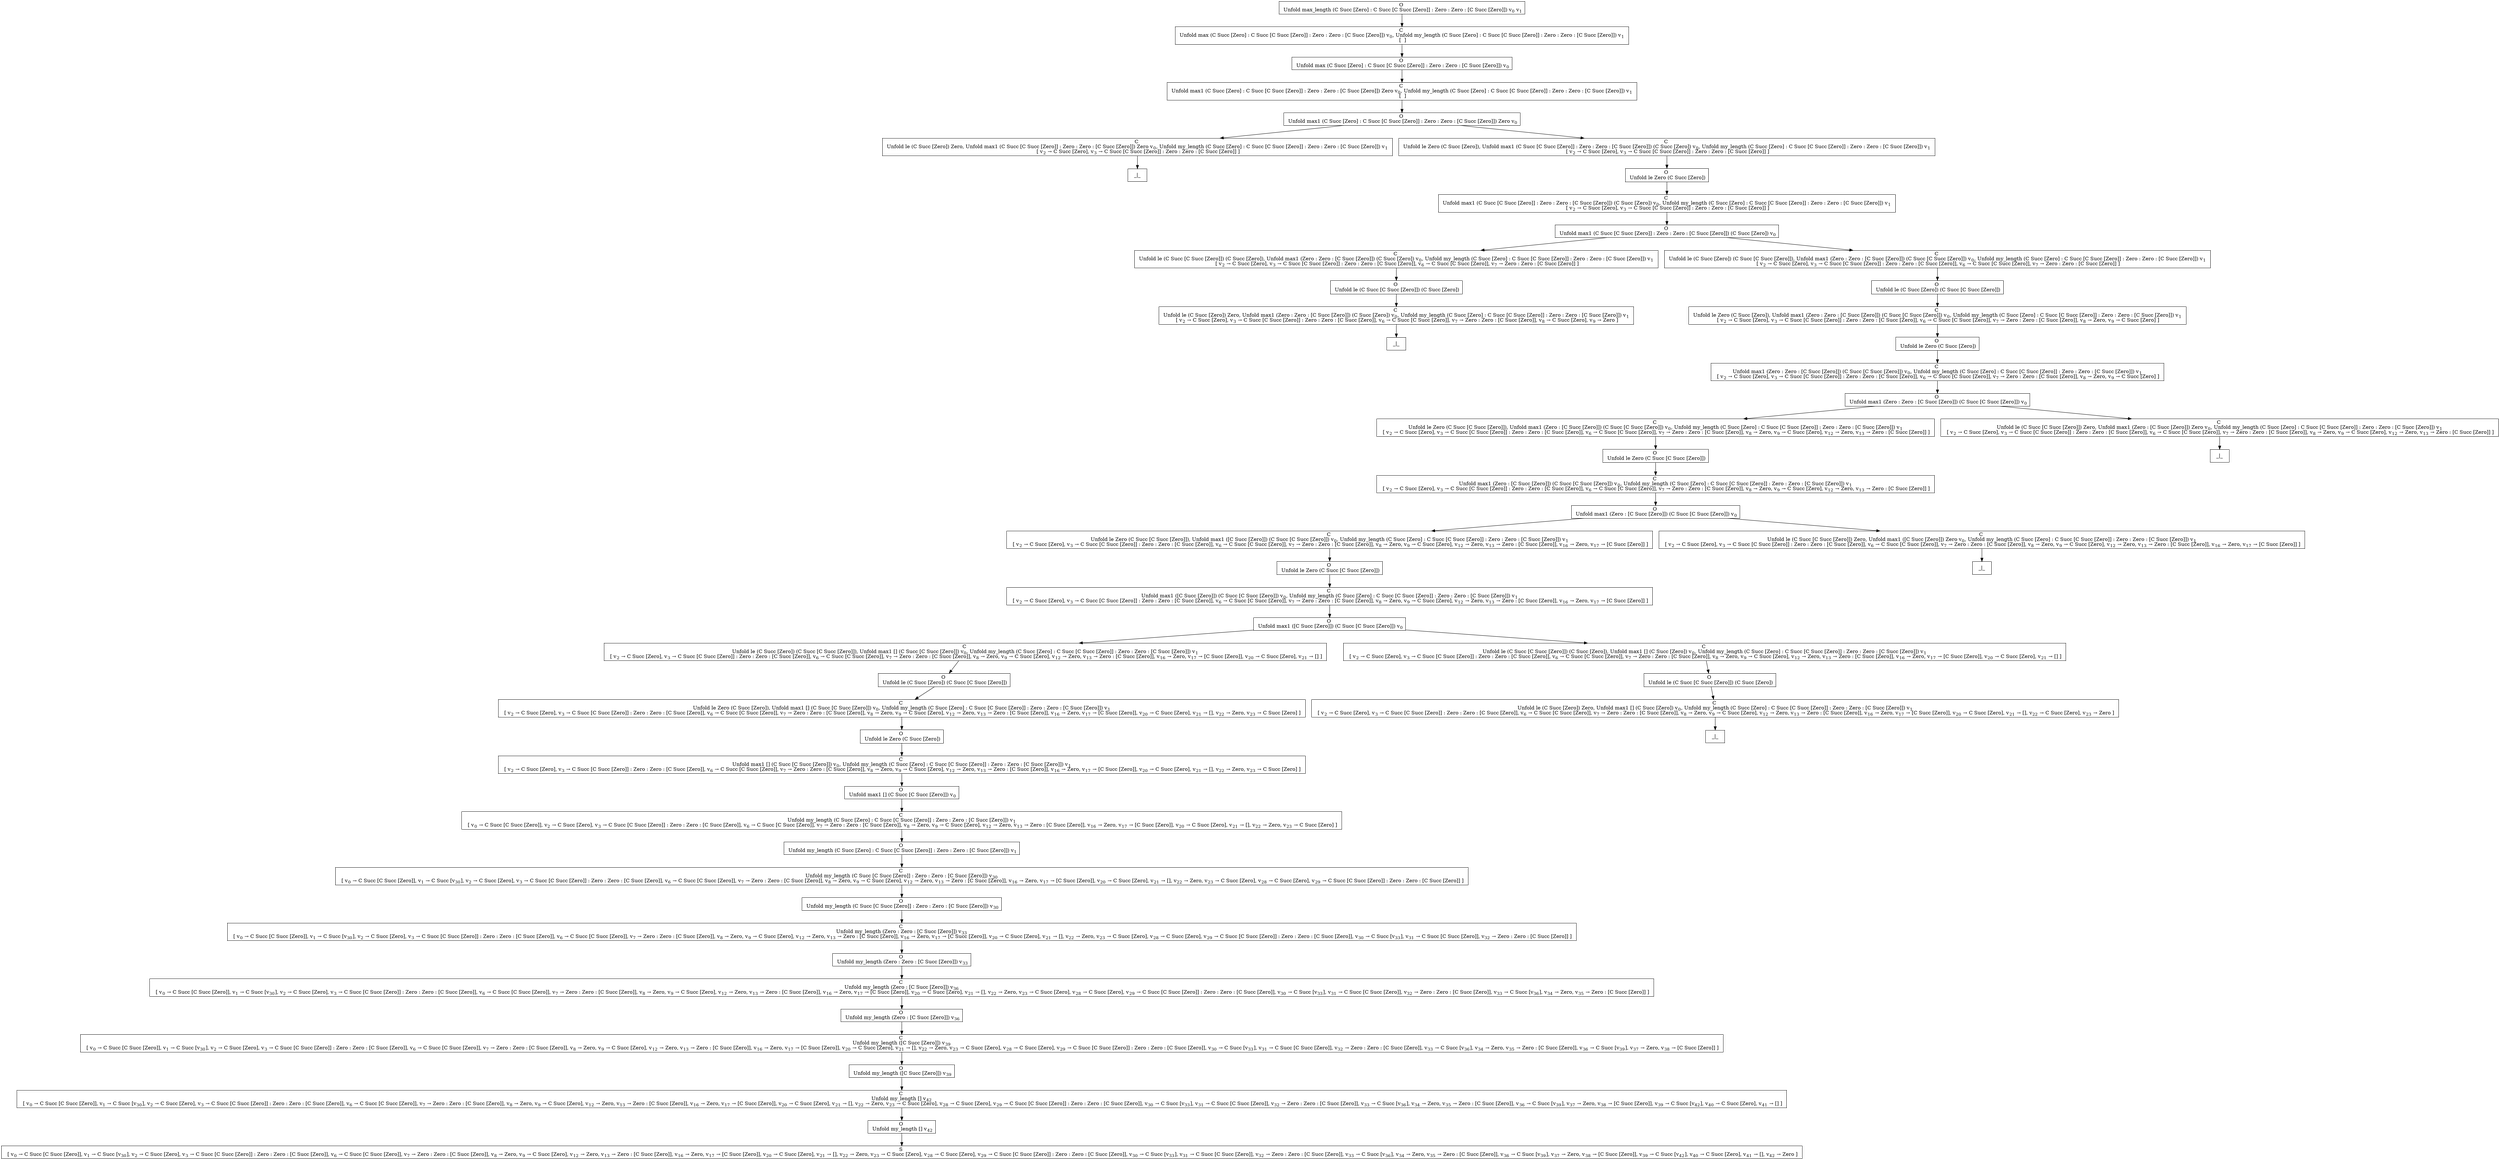 digraph {
    graph [rankdir=TB
          ,bgcolor=transparent];
    node [shape=box
         ,fillcolor=white
         ,style=filled];
    0 [label=<O <BR/> Unfold max_length (C Succ [Zero] : C Succ [C Succ [Zero]] : Zero : Zero : [C Succ [Zero]]) v<SUB>0</SUB> v<SUB>1</SUB>>];
    1 [label=<C <BR/> Unfold max (C Succ [Zero] : C Succ [C Succ [Zero]] : Zero : Zero : [C Succ [Zero]]) v<SUB>0</SUB>, Unfold my_length (C Succ [Zero] : C Succ [C Succ [Zero]] : Zero : Zero : [C Succ [Zero]]) v<SUB>1</SUB> <BR/>  [  ] >];
    2 [label=<O <BR/> Unfold max (C Succ [Zero] : C Succ [C Succ [Zero]] : Zero : Zero : [C Succ [Zero]]) v<SUB>0</SUB>>];
    3 [label=<C <BR/> Unfold max1 (C Succ [Zero] : C Succ [C Succ [Zero]] : Zero : Zero : [C Succ [Zero]]) Zero v<SUB>0</SUB>, Unfold my_length (C Succ [Zero] : C Succ [C Succ [Zero]] : Zero : Zero : [C Succ [Zero]]) v<SUB>1</SUB> <BR/>  [  ] >];
    4 [label=<O <BR/> Unfold max1 (C Succ [Zero] : C Succ [C Succ [Zero]] : Zero : Zero : [C Succ [Zero]]) Zero v<SUB>0</SUB>>];
    5 [label=<C <BR/> Unfold le (C Succ [Zero]) Zero, Unfold max1 (C Succ [C Succ [Zero]] : Zero : Zero : [C Succ [Zero]]) Zero v<SUB>0</SUB>, Unfold my_length (C Succ [Zero] : C Succ [C Succ [Zero]] : Zero : Zero : [C Succ [Zero]]) v<SUB>1</SUB> <BR/>  [ v<SUB>2</SUB> &rarr; C Succ [Zero], v<SUB>3</SUB> &rarr; C Succ [C Succ [Zero]] : Zero : Zero : [C Succ [Zero]] ] >];
    6 [label=<C <BR/> Unfold le Zero (C Succ [Zero]), Unfold max1 (C Succ [C Succ [Zero]] : Zero : Zero : [C Succ [Zero]]) (C Succ [Zero]) v<SUB>0</SUB>, Unfold my_length (C Succ [Zero] : C Succ [C Succ [Zero]] : Zero : Zero : [C Succ [Zero]]) v<SUB>1</SUB> <BR/>  [ v<SUB>2</SUB> &rarr; C Succ [Zero], v<SUB>3</SUB> &rarr; C Succ [C Succ [Zero]] : Zero : Zero : [C Succ [Zero]] ] >];
    7 [label=<_|_>];
    8 [label=<O <BR/> Unfold le Zero (C Succ [Zero])>];
    9 [label=<C <BR/> Unfold max1 (C Succ [C Succ [Zero]] : Zero : Zero : [C Succ [Zero]]) (C Succ [Zero]) v<SUB>0</SUB>, Unfold my_length (C Succ [Zero] : C Succ [C Succ [Zero]] : Zero : Zero : [C Succ [Zero]]) v<SUB>1</SUB> <BR/>  [ v<SUB>2</SUB> &rarr; C Succ [Zero], v<SUB>3</SUB> &rarr; C Succ [C Succ [Zero]] : Zero : Zero : [C Succ [Zero]] ] >];
    10 [label=<O <BR/> Unfold max1 (C Succ [C Succ [Zero]] : Zero : Zero : [C Succ [Zero]]) (C Succ [Zero]) v<SUB>0</SUB>>];
    11 [label=<C <BR/> Unfold le (C Succ [C Succ [Zero]]) (C Succ [Zero]), Unfold max1 (Zero : Zero : [C Succ [Zero]]) (C Succ [Zero]) v<SUB>0</SUB>, Unfold my_length (C Succ [Zero] : C Succ [C Succ [Zero]] : Zero : Zero : [C Succ [Zero]]) v<SUB>1</SUB> <BR/>  [ v<SUB>2</SUB> &rarr; C Succ [Zero], v<SUB>3</SUB> &rarr; C Succ [C Succ [Zero]] : Zero : Zero : [C Succ [Zero]], v<SUB>6</SUB> &rarr; C Succ [C Succ [Zero]], v<SUB>7</SUB> &rarr; Zero : Zero : [C Succ [Zero]] ] >];
    12 [label=<C <BR/> Unfold le (C Succ [Zero]) (C Succ [C Succ [Zero]]), Unfold max1 (Zero : Zero : [C Succ [Zero]]) (C Succ [C Succ [Zero]]) v<SUB>0</SUB>, Unfold my_length (C Succ [Zero] : C Succ [C Succ [Zero]] : Zero : Zero : [C Succ [Zero]]) v<SUB>1</SUB> <BR/>  [ v<SUB>2</SUB> &rarr; C Succ [Zero], v<SUB>3</SUB> &rarr; C Succ [C Succ [Zero]] : Zero : Zero : [C Succ [Zero]], v<SUB>6</SUB> &rarr; C Succ [C Succ [Zero]], v<SUB>7</SUB> &rarr; Zero : Zero : [C Succ [Zero]] ] >];
    13 [label=<O <BR/> Unfold le (C Succ [C Succ [Zero]]) (C Succ [Zero])>];
    14 [label=<C <BR/> Unfold le (C Succ [Zero]) Zero, Unfold max1 (Zero : Zero : [C Succ [Zero]]) (C Succ [Zero]) v<SUB>0</SUB>, Unfold my_length (C Succ [Zero] : C Succ [C Succ [Zero]] : Zero : Zero : [C Succ [Zero]]) v<SUB>1</SUB> <BR/>  [ v<SUB>2</SUB> &rarr; C Succ [Zero], v<SUB>3</SUB> &rarr; C Succ [C Succ [Zero]] : Zero : Zero : [C Succ [Zero]], v<SUB>6</SUB> &rarr; C Succ [C Succ [Zero]], v<SUB>7</SUB> &rarr; Zero : Zero : [C Succ [Zero]], v<SUB>8</SUB> &rarr; C Succ [Zero], v<SUB>9</SUB> &rarr; Zero ] >];
    15 [label=<_|_>];
    16 [label=<O <BR/> Unfold le (C Succ [Zero]) (C Succ [C Succ [Zero]])>];
    17 [label=<C <BR/> Unfold le Zero (C Succ [Zero]), Unfold max1 (Zero : Zero : [C Succ [Zero]]) (C Succ [C Succ [Zero]]) v<SUB>0</SUB>, Unfold my_length (C Succ [Zero] : C Succ [C Succ [Zero]] : Zero : Zero : [C Succ [Zero]]) v<SUB>1</SUB> <BR/>  [ v<SUB>2</SUB> &rarr; C Succ [Zero], v<SUB>3</SUB> &rarr; C Succ [C Succ [Zero]] : Zero : Zero : [C Succ [Zero]], v<SUB>6</SUB> &rarr; C Succ [C Succ [Zero]], v<SUB>7</SUB> &rarr; Zero : Zero : [C Succ [Zero]], v<SUB>8</SUB> &rarr; Zero, v<SUB>9</SUB> &rarr; C Succ [Zero] ] >];
    18 [label=<O <BR/> Unfold le Zero (C Succ [Zero])>];
    19 [label=<C <BR/> Unfold max1 (Zero : Zero : [C Succ [Zero]]) (C Succ [C Succ [Zero]]) v<SUB>0</SUB>, Unfold my_length (C Succ [Zero] : C Succ [C Succ [Zero]] : Zero : Zero : [C Succ [Zero]]) v<SUB>1</SUB> <BR/>  [ v<SUB>2</SUB> &rarr; C Succ [Zero], v<SUB>3</SUB> &rarr; C Succ [C Succ [Zero]] : Zero : Zero : [C Succ [Zero]], v<SUB>6</SUB> &rarr; C Succ [C Succ [Zero]], v<SUB>7</SUB> &rarr; Zero : Zero : [C Succ [Zero]], v<SUB>8</SUB> &rarr; Zero, v<SUB>9</SUB> &rarr; C Succ [Zero] ] >];
    20 [label=<O <BR/> Unfold max1 (Zero : Zero : [C Succ [Zero]]) (C Succ [C Succ [Zero]]) v<SUB>0</SUB>>];
    21 [label=<C <BR/> Unfold le Zero (C Succ [C Succ [Zero]]), Unfold max1 (Zero : [C Succ [Zero]]) (C Succ [C Succ [Zero]]) v<SUB>0</SUB>, Unfold my_length (C Succ [Zero] : C Succ [C Succ [Zero]] : Zero : Zero : [C Succ [Zero]]) v<SUB>1</SUB> <BR/>  [ v<SUB>2</SUB> &rarr; C Succ [Zero], v<SUB>3</SUB> &rarr; C Succ [C Succ [Zero]] : Zero : Zero : [C Succ [Zero]], v<SUB>6</SUB> &rarr; C Succ [C Succ [Zero]], v<SUB>7</SUB> &rarr; Zero : Zero : [C Succ [Zero]], v<SUB>8</SUB> &rarr; Zero, v<SUB>9</SUB> &rarr; C Succ [Zero], v<SUB>12</SUB> &rarr; Zero, v<SUB>13</SUB> &rarr; Zero : [C Succ [Zero]] ] >];
    22 [label=<C <BR/> Unfold le (C Succ [C Succ [Zero]]) Zero, Unfold max1 (Zero : [C Succ [Zero]]) Zero v<SUB>0</SUB>, Unfold my_length (C Succ [Zero] : C Succ [C Succ [Zero]] : Zero : Zero : [C Succ [Zero]]) v<SUB>1</SUB> <BR/>  [ v<SUB>2</SUB> &rarr; C Succ [Zero], v<SUB>3</SUB> &rarr; C Succ [C Succ [Zero]] : Zero : Zero : [C Succ [Zero]], v<SUB>6</SUB> &rarr; C Succ [C Succ [Zero]], v<SUB>7</SUB> &rarr; Zero : Zero : [C Succ [Zero]], v<SUB>8</SUB> &rarr; Zero, v<SUB>9</SUB> &rarr; C Succ [Zero], v<SUB>12</SUB> &rarr; Zero, v<SUB>13</SUB> &rarr; Zero : [C Succ [Zero]] ] >];
    23 [label=<O <BR/> Unfold le Zero (C Succ [C Succ [Zero]])>];
    24 [label=<C <BR/> Unfold max1 (Zero : [C Succ [Zero]]) (C Succ [C Succ [Zero]]) v<SUB>0</SUB>, Unfold my_length (C Succ [Zero] : C Succ [C Succ [Zero]] : Zero : Zero : [C Succ [Zero]]) v<SUB>1</SUB> <BR/>  [ v<SUB>2</SUB> &rarr; C Succ [Zero], v<SUB>3</SUB> &rarr; C Succ [C Succ [Zero]] : Zero : Zero : [C Succ [Zero]], v<SUB>6</SUB> &rarr; C Succ [C Succ [Zero]], v<SUB>7</SUB> &rarr; Zero : Zero : [C Succ [Zero]], v<SUB>8</SUB> &rarr; Zero, v<SUB>9</SUB> &rarr; C Succ [Zero], v<SUB>12</SUB> &rarr; Zero, v<SUB>13</SUB> &rarr; Zero : [C Succ [Zero]] ] >];
    25 [label=<O <BR/> Unfold max1 (Zero : [C Succ [Zero]]) (C Succ [C Succ [Zero]]) v<SUB>0</SUB>>];
    26 [label=<C <BR/> Unfold le Zero (C Succ [C Succ [Zero]]), Unfold max1 ([C Succ [Zero]]) (C Succ [C Succ [Zero]]) v<SUB>0</SUB>, Unfold my_length (C Succ [Zero] : C Succ [C Succ [Zero]] : Zero : Zero : [C Succ [Zero]]) v<SUB>1</SUB> <BR/>  [ v<SUB>2</SUB> &rarr; C Succ [Zero], v<SUB>3</SUB> &rarr; C Succ [C Succ [Zero]] : Zero : Zero : [C Succ [Zero]], v<SUB>6</SUB> &rarr; C Succ [C Succ [Zero]], v<SUB>7</SUB> &rarr; Zero : Zero : [C Succ [Zero]], v<SUB>8</SUB> &rarr; Zero, v<SUB>9</SUB> &rarr; C Succ [Zero], v<SUB>12</SUB> &rarr; Zero, v<SUB>13</SUB> &rarr; Zero : [C Succ [Zero]], v<SUB>16</SUB> &rarr; Zero, v<SUB>17</SUB> &rarr; [C Succ [Zero]] ] >];
    27 [label=<C <BR/> Unfold le (C Succ [C Succ [Zero]]) Zero, Unfold max1 ([C Succ [Zero]]) Zero v<SUB>0</SUB>, Unfold my_length (C Succ [Zero] : C Succ [C Succ [Zero]] : Zero : Zero : [C Succ [Zero]]) v<SUB>1</SUB> <BR/>  [ v<SUB>2</SUB> &rarr; C Succ [Zero], v<SUB>3</SUB> &rarr; C Succ [C Succ [Zero]] : Zero : Zero : [C Succ [Zero]], v<SUB>6</SUB> &rarr; C Succ [C Succ [Zero]], v<SUB>7</SUB> &rarr; Zero : Zero : [C Succ [Zero]], v<SUB>8</SUB> &rarr; Zero, v<SUB>9</SUB> &rarr; C Succ [Zero], v<SUB>12</SUB> &rarr; Zero, v<SUB>13</SUB> &rarr; Zero : [C Succ [Zero]], v<SUB>16</SUB> &rarr; Zero, v<SUB>17</SUB> &rarr; [C Succ [Zero]] ] >];
    28 [label=<O <BR/> Unfold le Zero (C Succ [C Succ [Zero]])>];
    29 [label=<C <BR/> Unfold max1 ([C Succ [Zero]]) (C Succ [C Succ [Zero]]) v<SUB>0</SUB>, Unfold my_length (C Succ [Zero] : C Succ [C Succ [Zero]] : Zero : Zero : [C Succ [Zero]]) v<SUB>1</SUB> <BR/>  [ v<SUB>2</SUB> &rarr; C Succ [Zero], v<SUB>3</SUB> &rarr; C Succ [C Succ [Zero]] : Zero : Zero : [C Succ [Zero]], v<SUB>6</SUB> &rarr; C Succ [C Succ [Zero]], v<SUB>7</SUB> &rarr; Zero : Zero : [C Succ [Zero]], v<SUB>8</SUB> &rarr; Zero, v<SUB>9</SUB> &rarr; C Succ [Zero], v<SUB>12</SUB> &rarr; Zero, v<SUB>13</SUB> &rarr; Zero : [C Succ [Zero]], v<SUB>16</SUB> &rarr; Zero, v<SUB>17</SUB> &rarr; [C Succ [Zero]] ] >];
    30 [label=<O <BR/> Unfold max1 ([C Succ [Zero]]) (C Succ [C Succ [Zero]]) v<SUB>0</SUB>>];
    31 [label=<C <BR/> Unfold le (C Succ [Zero]) (C Succ [C Succ [Zero]]), Unfold max1 [] (C Succ [C Succ [Zero]]) v<SUB>0</SUB>, Unfold my_length (C Succ [Zero] : C Succ [C Succ [Zero]] : Zero : Zero : [C Succ [Zero]]) v<SUB>1</SUB> <BR/>  [ v<SUB>2</SUB> &rarr; C Succ [Zero], v<SUB>3</SUB> &rarr; C Succ [C Succ [Zero]] : Zero : Zero : [C Succ [Zero]], v<SUB>6</SUB> &rarr; C Succ [C Succ [Zero]], v<SUB>7</SUB> &rarr; Zero : Zero : [C Succ [Zero]], v<SUB>8</SUB> &rarr; Zero, v<SUB>9</SUB> &rarr; C Succ [Zero], v<SUB>12</SUB> &rarr; Zero, v<SUB>13</SUB> &rarr; Zero : [C Succ [Zero]], v<SUB>16</SUB> &rarr; Zero, v<SUB>17</SUB> &rarr; [C Succ [Zero]], v<SUB>20</SUB> &rarr; C Succ [Zero], v<SUB>21</SUB> &rarr; [] ] >];
    32 [label=<C <BR/> Unfold le (C Succ [C Succ [Zero]]) (C Succ [Zero]), Unfold max1 [] (C Succ [Zero]) v<SUB>0</SUB>, Unfold my_length (C Succ [Zero] : C Succ [C Succ [Zero]] : Zero : Zero : [C Succ [Zero]]) v<SUB>1</SUB> <BR/>  [ v<SUB>2</SUB> &rarr; C Succ [Zero], v<SUB>3</SUB> &rarr; C Succ [C Succ [Zero]] : Zero : Zero : [C Succ [Zero]], v<SUB>6</SUB> &rarr; C Succ [C Succ [Zero]], v<SUB>7</SUB> &rarr; Zero : Zero : [C Succ [Zero]], v<SUB>8</SUB> &rarr; Zero, v<SUB>9</SUB> &rarr; C Succ [Zero], v<SUB>12</SUB> &rarr; Zero, v<SUB>13</SUB> &rarr; Zero : [C Succ [Zero]], v<SUB>16</SUB> &rarr; Zero, v<SUB>17</SUB> &rarr; [C Succ [Zero]], v<SUB>20</SUB> &rarr; C Succ [Zero], v<SUB>21</SUB> &rarr; [] ] >];
    33 [label=<O <BR/> Unfold le (C Succ [Zero]) (C Succ [C Succ [Zero]])>];
    34 [label=<C <BR/> Unfold le Zero (C Succ [Zero]), Unfold max1 [] (C Succ [C Succ [Zero]]) v<SUB>0</SUB>, Unfold my_length (C Succ [Zero] : C Succ [C Succ [Zero]] : Zero : Zero : [C Succ [Zero]]) v<SUB>1</SUB> <BR/>  [ v<SUB>2</SUB> &rarr; C Succ [Zero], v<SUB>3</SUB> &rarr; C Succ [C Succ [Zero]] : Zero : Zero : [C Succ [Zero]], v<SUB>6</SUB> &rarr; C Succ [C Succ [Zero]], v<SUB>7</SUB> &rarr; Zero : Zero : [C Succ [Zero]], v<SUB>8</SUB> &rarr; Zero, v<SUB>9</SUB> &rarr; C Succ [Zero], v<SUB>12</SUB> &rarr; Zero, v<SUB>13</SUB> &rarr; Zero : [C Succ [Zero]], v<SUB>16</SUB> &rarr; Zero, v<SUB>17</SUB> &rarr; [C Succ [Zero]], v<SUB>20</SUB> &rarr; C Succ [Zero], v<SUB>21</SUB> &rarr; [], v<SUB>22</SUB> &rarr; Zero, v<SUB>23</SUB> &rarr; C Succ [Zero] ] >];
    35 [label=<O <BR/> Unfold le Zero (C Succ [Zero])>];
    36 [label=<C <BR/> Unfold max1 [] (C Succ [C Succ [Zero]]) v<SUB>0</SUB>, Unfold my_length (C Succ [Zero] : C Succ [C Succ [Zero]] : Zero : Zero : [C Succ [Zero]]) v<SUB>1</SUB> <BR/>  [ v<SUB>2</SUB> &rarr; C Succ [Zero], v<SUB>3</SUB> &rarr; C Succ [C Succ [Zero]] : Zero : Zero : [C Succ [Zero]], v<SUB>6</SUB> &rarr; C Succ [C Succ [Zero]], v<SUB>7</SUB> &rarr; Zero : Zero : [C Succ [Zero]], v<SUB>8</SUB> &rarr; Zero, v<SUB>9</SUB> &rarr; C Succ [Zero], v<SUB>12</SUB> &rarr; Zero, v<SUB>13</SUB> &rarr; Zero : [C Succ [Zero]], v<SUB>16</SUB> &rarr; Zero, v<SUB>17</SUB> &rarr; [C Succ [Zero]], v<SUB>20</SUB> &rarr; C Succ [Zero], v<SUB>21</SUB> &rarr; [], v<SUB>22</SUB> &rarr; Zero, v<SUB>23</SUB> &rarr; C Succ [Zero] ] >];
    37 [label=<O <BR/> Unfold max1 [] (C Succ [C Succ [Zero]]) v<SUB>0</SUB>>];
    38 [label=<C <BR/> Unfold my_length (C Succ [Zero] : C Succ [C Succ [Zero]] : Zero : Zero : [C Succ [Zero]]) v<SUB>1</SUB> <BR/>  [ v<SUB>0</SUB> &rarr; C Succ [C Succ [Zero]], v<SUB>2</SUB> &rarr; C Succ [Zero], v<SUB>3</SUB> &rarr; C Succ [C Succ [Zero]] : Zero : Zero : [C Succ [Zero]], v<SUB>6</SUB> &rarr; C Succ [C Succ [Zero]], v<SUB>7</SUB> &rarr; Zero : Zero : [C Succ [Zero]], v<SUB>8</SUB> &rarr; Zero, v<SUB>9</SUB> &rarr; C Succ [Zero], v<SUB>12</SUB> &rarr; Zero, v<SUB>13</SUB> &rarr; Zero : [C Succ [Zero]], v<SUB>16</SUB> &rarr; Zero, v<SUB>17</SUB> &rarr; [C Succ [Zero]], v<SUB>20</SUB> &rarr; C Succ [Zero], v<SUB>21</SUB> &rarr; [], v<SUB>22</SUB> &rarr; Zero, v<SUB>23</SUB> &rarr; C Succ [Zero] ] >];
    39 [label=<O <BR/> Unfold my_length (C Succ [Zero] : C Succ [C Succ [Zero]] : Zero : Zero : [C Succ [Zero]]) v<SUB>1</SUB>>];
    40 [label=<C <BR/> Unfold my_length (C Succ [C Succ [Zero]] : Zero : Zero : [C Succ [Zero]]) v<SUB>30</SUB> <BR/>  [ v<SUB>0</SUB> &rarr; C Succ [C Succ [Zero]], v<SUB>1</SUB> &rarr; C Succ [v<SUB>30</SUB>], v<SUB>2</SUB> &rarr; C Succ [Zero], v<SUB>3</SUB> &rarr; C Succ [C Succ [Zero]] : Zero : Zero : [C Succ [Zero]], v<SUB>6</SUB> &rarr; C Succ [C Succ [Zero]], v<SUB>7</SUB> &rarr; Zero : Zero : [C Succ [Zero]], v<SUB>8</SUB> &rarr; Zero, v<SUB>9</SUB> &rarr; C Succ [Zero], v<SUB>12</SUB> &rarr; Zero, v<SUB>13</SUB> &rarr; Zero : [C Succ [Zero]], v<SUB>16</SUB> &rarr; Zero, v<SUB>17</SUB> &rarr; [C Succ [Zero]], v<SUB>20</SUB> &rarr; C Succ [Zero], v<SUB>21</SUB> &rarr; [], v<SUB>22</SUB> &rarr; Zero, v<SUB>23</SUB> &rarr; C Succ [Zero], v<SUB>28</SUB> &rarr; C Succ [Zero], v<SUB>29</SUB> &rarr; C Succ [C Succ [Zero]] : Zero : Zero : [C Succ [Zero]] ] >];
    41 [label=<O <BR/> Unfold my_length (C Succ [C Succ [Zero]] : Zero : Zero : [C Succ [Zero]]) v<SUB>30</SUB>>];
    42 [label=<C <BR/> Unfold my_length (Zero : Zero : [C Succ [Zero]]) v<SUB>33</SUB> <BR/>  [ v<SUB>0</SUB> &rarr; C Succ [C Succ [Zero]], v<SUB>1</SUB> &rarr; C Succ [v<SUB>30</SUB>], v<SUB>2</SUB> &rarr; C Succ [Zero], v<SUB>3</SUB> &rarr; C Succ [C Succ [Zero]] : Zero : Zero : [C Succ [Zero]], v<SUB>6</SUB> &rarr; C Succ [C Succ [Zero]], v<SUB>7</SUB> &rarr; Zero : Zero : [C Succ [Zero]], v<SUB>8</SUB> &rarr; Zero, v<SUB>9</SUB> &rarr; C Succ [Zero], v<SUB>12</SUB> &rarr; Zero, v<SUB>13</SUB> &rarr; Zero : [C Succ [Zero]], v<SUB>16</SUB> &rarr; Zero, v<SUB>17</SUB> &rarr; [C Succ [Zero]], v<SUB>20</SUB> &rarr; C Succ [Zero], v<SUB>21</SUB> &rarr; [], v<SUB>22</SUB> &rarr; Zero, v<SUB>23</SUB> &rarr; C Succ [Zero], v<SUB>28</SUB> &rarr; C Succ [Zero], v<SUB>29</SUB> &rarr; C Succ [C Succ [Zero]] : Zero : Zero : [C Succ [Zero]], v<SUB>30</SUB> &rarr; C Succ [v<SUB>33</SUB>], v<SUB>31</SUB> &rarr; C Succ [C Succ [Zero]], v<SUB>32</SUB> &rarr; Zero : Zero : [C Succ [Zero]] ] >];
    43 [label=<O <BR/> Unfold my_length (Zero : Zero : [C Succ [Zero]]) v<SUB>33</SUB>>];
    44 [label=<C <BR/> Unfold my_length (Zero : [C Succ [Zero]]) v<SUB>36</SUB> <BR/>  [ v<SUB>0</SUB> &rarr; C Succ [C Succ [Zero]], v<SUB>1</SUB> &rarr; C Succ [v<SUB>30</SUB>], v<SUB>2</SUB> &rarr; C Succ [Zero], v<SUB>3</SUB> &rarr; C Succ [C Succ [Zero]] : Zero : Zero : [C Succ [Zero]], v<SUB>6</SUB> &rarr; C Succ [C Succ [Zero]], v<SUB>7</SUB> &rarr; Zero : Zero : [C Succ [Zero]], v<SUB>8</SUB> &rarr; Zero, v<SUB>9</SUB> &rarr; C Succ [Zero], v<SUB>12</SUB> &rarr; Zero, v<SUB>13</SUB> &rarr; Zero : [C Succ [Zero]], v<SUB>16</SUB> &rarr; Zero, v<SUB>17</SUB> &rarr; [C Succ [Zero]], v<SUB>20</SUB> &rarr; C Succ [Zero], v<SUB>21</SUB> &rarr; [], v<SUB>22</SUB> &rarr; Zero, v<SUB>23</SUB> &rarr; C Succ [Zero], v<SUB>28</SUB> &rarr; C Succ [Zero], v<SUB>29</SUB> &rarr; C Succ [C Succ [Zero]] : Zero : Zero : [C Succ [Zero]], v<SUB>30</SUB> &rarr; C Succ [v<SUB>33</SUB>], v<SUB>31</SUB> &rarr; C Succ [C Succ [Zero]], v<SUB>32</SUB> &rarr; Zero : Zero : [C Succ [Zero]], v<SUB>33</SUB> &rarr; C Succ [v<SUB>36</SUB>], v<SUB>34</SUB> &rarr; Zero, v<SUB>35</SUB> &rarr; Zero : [C Succ [Zero]] ] >];
    45 [label=<O <BR/> Unfold my_length (Zero : [C Succ [Zero]]) v<SUB>36</SUB>>];
    46 [label=<C <BR/> Unfold my_length ([C Succ [Zero]]) v<SUB>39</SUB> <BR/>  [ v<SUB>0</SUB> &rarr; C Succ [C Succ [Zero]], v<SUB>1</SUB> &rarr; C Succ [v<SUB>30</SUB>], v<SUB>2</SUB> &rarr; C Succ [Zero], v<SUB>3</SUB> &rarr; C Succ [C Succ [Zero]] : Zero : Zero : [C Succ [Zero]], v<SUB>6</SUB> &rarr; C Succ [C Succ [Zero]], v<SUB>7</SUB> &rarr; Zero : Zero : [C Succ [Zero]], v<SUB>8</SUB> &rarr; Zero, v<SUB>9</SUB> &rarr; C Succ [Zero], v<SUB>12</SUB> &rarr; Zero, v<SUB>13</SUB> &rarr; Zero : [C Succ [Zero]], v<SUB>16</SUB> &rarr; Zero, v<SUB>17</SUB> &rarr; [C Succ [Zero]], v<SUB>20</SUB> &rarr; C Succ [Zero], v<SUB>21</SUB> &rarr; [], v<SUB>22</SUB> &rarr; Zero, v<SUB>23</SUB> &rarr; C Succ [Zero], v<SUB>28</SUB> &rarr; C Succ [Zero], v<SUB>29</SUB> &rarr; C Succ [C Succ [Zero]] : Zero : Zero : [C Succ [Zero]], v<SUB>30</SUB> &rarr; C Succ [v<SUB>33</SUB>], v<SUB>31</SUB> &rarr; C Succ [C Succ [Zero]], v<SUB>32</SUB> &rarr; Zero : Zero : [C Succ [Zero]], v<SUB>33</SUB> &rarr; C Succ [v<SUB>36</SUB>], v<SUB>34</SUB> &rarr; Zero, v<SUB>35</SUB> &rarr; Zero : [C Succ [Zero]], v<SUB>36</SUB> &rarr; C Succ [v<SUB>39</SUB>], v<SUB>37</SUB> &rarr; Zero, v<SUB>38</SUB> &rarr; [C Succ [Zero]] ] >];
    47 [label=<O <BR/> Unfold my_length ([C Succ [Zero]]) v<SUB>39</SUB>>];
    48 [label=<C <BR/> Unfold my_length [] v<SUB>42</SUB> <BR/>  [ v<SUB>0</SUB> &rarr; C Succ [C Succ [Zero]], v<SUB>1</SUB> &rarr; C Succ [v<SUB>30</SUB>], v<SUB>2</SUB> &rarr; C Succ [Zero], v<SUB>3</SUB> &rarr; C Succ [C Succ [Zero]] : Zero : Zero : [C Succ [Zero]], v<SUB>6</SUB> &rarr; C Succ [C Succ [Zero]], v<SUB>7</SUB> &rarr; Zero : Zero : [C Succ [Zero]], v<SUB>8</SUB> &rarr; Zero, v<SUB>9</SUB> &rarr; C Succ [Zero], v<SUB>12</SUB> &rarr; Zero, v<SUB>13</SUB> &rarr; Zero : [C Succ [Zero]], v<SUB>16</SUB> &rarr; Zero, v<SUB>17</SUB> &rarr; [C Succ [Zero]], v<SUB>20</SUB> &rarr; C Succ [Zero], v<SUB>21</SUB> &rarr; [], v<SUB>22</SUB> &rarr; Zero, v<SUB>23</SUB> &rarr; C Succ [Zero], v<SUB>28</SUB> &rarr; C Succ [Zero], v<SUB>29</SUB> &rarr; C Succ [C Succ [Zero]] : Zero : Zero : [C Succ [Zero]], v<SUB>30</SUB> &rarr; C Succ [v<SUB>33</SUB>], v<SUB>31</SUB> &rarr; C Succ [C Succ [Zero]], v<SUB>32</SUB> &rarr; Zero : Zero : [C Succ [Zero]], v<SUB>33</SUB> &rarr; C Succ [v<SUB>36</SUB>], v<SUB>34</SUB> &rarr; Zero, v<SUB>35</SUB> &rarr; Zero : [C Succ [Zero]], v<SUB>36</SUB> &rarr; C Succ [v<SUB>39</SUB>], v<SUB>37</SUB> &rarr; Zero, v<SUB>38</SUB> &rarr; [C Succ [Zero]], v<SUB>39</SUB> &rarr; C Succ [v<SUB>42</SUB>], v<SUB>40</SUB> &rarr; C Succ [Zero], v<SUB>41</SUB> &rarr; [] ] >];
    49 [label=<O <BR/> Unfold my_length [] v<SUB>42</SUB>>];
    50 [label=<S <BR/>  [ v<SUB>0</SUB> &rarr; C Succ [C Succ [Zero]], v<SUB>1</SUB> &rarr; C Succ [v<SUB>30</SUB>], v<SUB>2</SUB> &rarr; C Succ [Zero], v<SUB>3</SUB> &rarr; C Succ [C Succ [Zero]] : Zero : Zero : [C Succ [Zero]], v<SUB>6</SUB> &rarr; C Succ [C Succ [Zero]], v<SUB>7</SUB> &rarr; Zero : Zero : [C Succ [Zero]], v<SUB>8</SUB> &rarr; Zero, v<SUB>9</SUB> &rarr; C Succ [Zero], v<SUB>12</SUB> &rarr; Zero, v<SUB>13</SUB> &rarr; Zero : [C Succ [Zero]], v<SUB>16</SUB> &rarr; Zero, v<SUB>17</SUB> &rarr; [C Succ [Zero]], v<SUB>20</SUB> &rarr; C Succ [Zero], v<SUB>21</SUB> &rarr; [], v<SUB>22</SUB> &rarr; Zero, v<SUB>23</SUB> &rarr; C Succ [Zero], v<SUB>28</SUB> &rarr; C Succ [Zero], v<SUB>29</SUB> &rarr; C Succ [C Succ [Zero]] : Zero : Zero : [C Succ [Zero]], v<SUB>30</SUB> &rarr; C Succ [v<SUB>33</SUB>], v<SUB>31</SUB> &rarr; C Succ [C Succ [Zero]], v<SUB>32</SUB> &rarr; Zero : Zero : [C Succ [Zero]], v<SUB>33</SUB> &rarr; C Succ [v<SUB>36</SUB>], v<SUB>34</SUB> &rarr; Zero, v<SUB>35</SUB> &rarr; Zero : [C Succ [Zero]], v<SUB>36</SUB> &rarr; C Succ [v<SUB>39</SUB>], v<SUB>37</SUB> &rarr; Zero, v<SUB>38</SUB> &rarr; [C Succ [Zero]], v<SUB>39</SUB> &rarr; C Succ [v<SUB>42</SUB>], v<SUB>40</SUB> &rarr; C Succ [Zero], v<SUB>41</SUB> &rarr; [], v<SUB>42</SUB> &rarr; Zero ] >];
    51 [label=<O <BR/> Unfold le (C Succ [C Succ [Zero]]) (C Succ [Zero])>];
    52 [label=<C <BR/> Unfold le (C Succ [Zero]) Zero, Unfold max1 [] (C Succ [Zero]) v<SUB>0</SUB>, Unfold my_length (C Succ [Zero] : C Succ [C Succ [Zero]] : Zero : Zero : [C Succ [Zero]]) v<SUB>1</SUB> <BR/>  [ v<SUB>2</SUB> &rarr; C Succ [Zero], v<SUB>3</SUB> &rarr; C Succ [C Succ [Zero]] : Zero : Zero : [C Succ [Zero]], v<SUB>6</SUB> &rarr; C Succ [C Succ [Zero]], v<SUB>7</SUB> &rarr; Zero : Zero : [C Succ [Zero]], v<SUB>8</SUB> &rarr; Zero, v<SUB>9</SUB> &rarr; C Succ [Zero], v<SUB>12</SUB> &rarr; Zero, v<SUB>13</SUB> &rarr; Zero : [C Succ [Zero]], v<SUB>16</SUB> &rarr; Zero, v<SUB>17</SUB> &rarr; [C Succ [Zero]], v<SUB>20</SUB> &rarr; C Succ [Zero], v<SUB>21</SUB> &rarr; [], v<SUB>22</SUB> &rarr; C Succ [Zero], v<SUB>23</SUB> &rarr; Zero ] >];
    53 [label=<_|_>];
    54 [label=<_|_>];
    55 [label=<_|_>];
    0 -> 1 [label=""];
    1 -> 2 [label=""];
    2 -> 3 [label=""];
    3 -> 4 [label=""];
    4 -> 5 [label=""];
    4 -> 6 [label=""];
    5 -> 7 [label=""];
    6 -> 8 [label=""];
    8 -> 9 [label=""];
    9 -> 10 [label=""];
    10 -> 11 [label=""];
    10 -> 12 [label=""];
    11 -> 13 [label=""];
    12 -> 16 [label=""];
    13 -> 14 [label=""];
    14 -> 15 [label=""];
    16 -> 17 [label=""];
    17 -> 18 [label=""];
    18 -> 19 [label=""];
    19 -> 20 [label=""];
    20 -> 21 [label=""];
    20 -> 22 [label=""];
    21 -> 23 [label=""];
    22 -> 55 [label=""];
    23 -> 24 [label=""];
    24 -> 25 [label=""];
    25 -> 26 [label=""];
    25 -> 27 [label=""];
    26 -> 28 [label=""];
    27 -> 54 [label=""];
    28 -> 29 [label=""];
    29 -> 30 [label=""];
    30 -> 31 [label=""];
    30 -> 32 [label=""];
    31 -> 33 [label=""];
    32 -> 51 [label=""];
    33 -> 34 [label=""];
    34 -> 35 [label=""];
    35 -> 36 [label=""];
    36 -> 37 [label=""];
    37 -> 38 [label=""];
    38 -> 39 [label=""];
    39 -> 40 [label=""];
    40 -> 41 [label=""];
    41 -> 42 [label=""];
    42 -> 43 [label=""];
    43 -> 44 [label=""];
    44 -> 45 [label=""];
    45 -> 46 [label=""];
    46 -> 47 [label=""];
    47 -> 48 [label=""];
    48 -> 49 [label=""];
    49 -> 50 [label=""];
    51 -> 52 [label=""];
    52 -> 53 [label=""];
}
